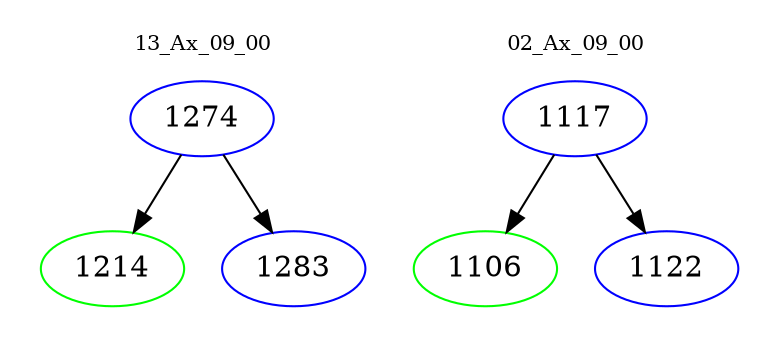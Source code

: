 digraph{
subgraph cluster_0 {
color = white
label = "13_Ax_09_00";
fontsize=10;
T0_1274 [label="1274", color="blue"]
T0_1274 -> T0_1214 [color="black"]
T0_1214 [label="1214", color="green"]
T0_1274 -> T0_1283 [color="black"]
T0_1283 [label="1283", color="blue"]
}
subgraph cluster_1 {
color = white
label = "02_Ax_09_00";
fontsize=10;
T1_1117 [label="1117", color="blue"]
T1_1117 -> T1_1106 [color="black"]
T1_1106 [label="1106", color="green"]
T1_1117 -> T1_1122 [color="black"]
T1_1122 [label="1122", color="blue"]
}
}
